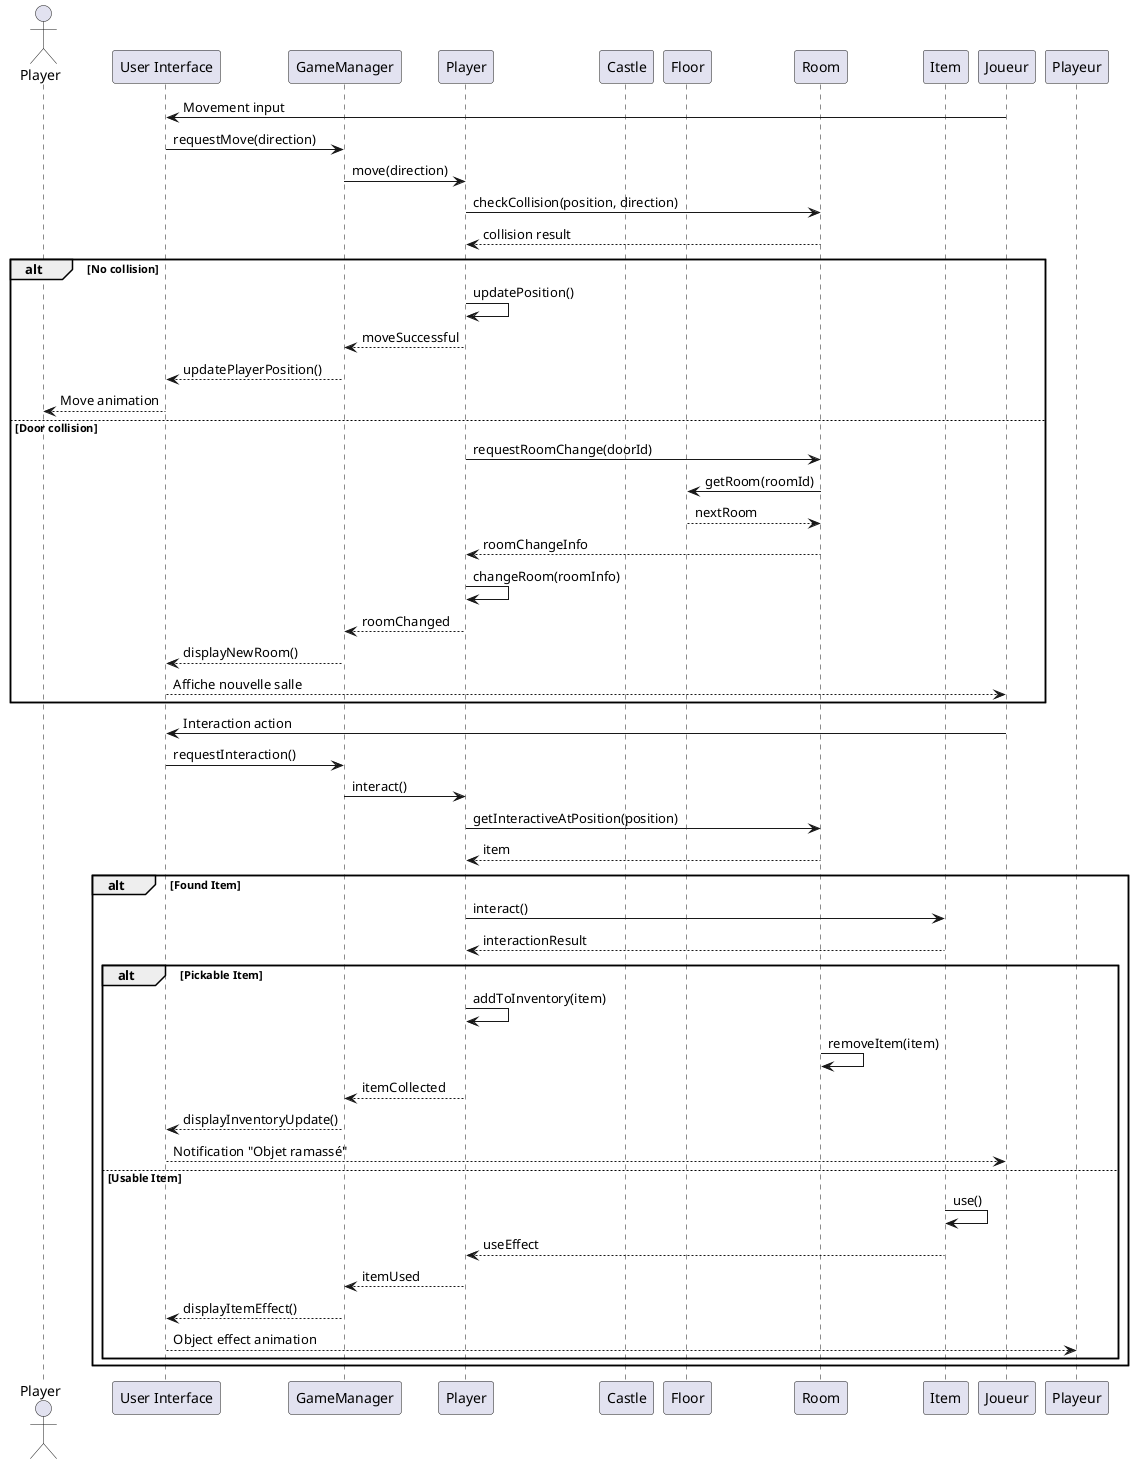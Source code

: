 @startuml
actor Player
participant "User Interface" as UI
participant GameManager as GM
participant Player as P
participant Castle as C
participant Floor as F
participant Room as R
participant Item as I

Joueur -> UI: Movement input
UI -> GM: requestMove(direction)
GM -> P: move(direction)
P -> R: checkCollision(position, direction)
R --> P: collision result

alt No collision
    P -> P: updatePosition()
    P --> GM: moveSuccessful
    GM --> UI: updatePlayerPosition()
    UI --> Player: Move animation
else Door collision
    P -> R: requestRoomChange(doorId)
    R -> F: getRoom(roomId)
    F --> R: nextRoom
    R --> P: roomChangeInfo
    P -> P: changeRoom(roomInfo)
    P --> GM: roomChanged
    GM --> UI: displayNewRoom()
    UI --> Joueur: Affiche nouvelle salle
end

Joueur -> UI: Interaction action
UI -> GM: requestInteraction()
GM -> P: interact()
P -> R: getInteractiveAtPosition(position)
R --> P: item

alt Found Item
    P -> I: interact()
    I --> P: interactionResult
    
    alt Pickable Item
        P -> P: addToInventory(item)
        R -> R: removeItem(item)
        P --> GM: itemCollected
        GM --> UI: displayInventoryUpdate()
        UI --> Joueur: Notification "Objet ramassé"
    else Usable Item
        I -> I: use()
        I --> P: useEffect
        P --> GM: itemUsed
        GM --> UI: displayItemEffect()
        UI --> Playeur: Object effect animation
    end
end
@enduml

